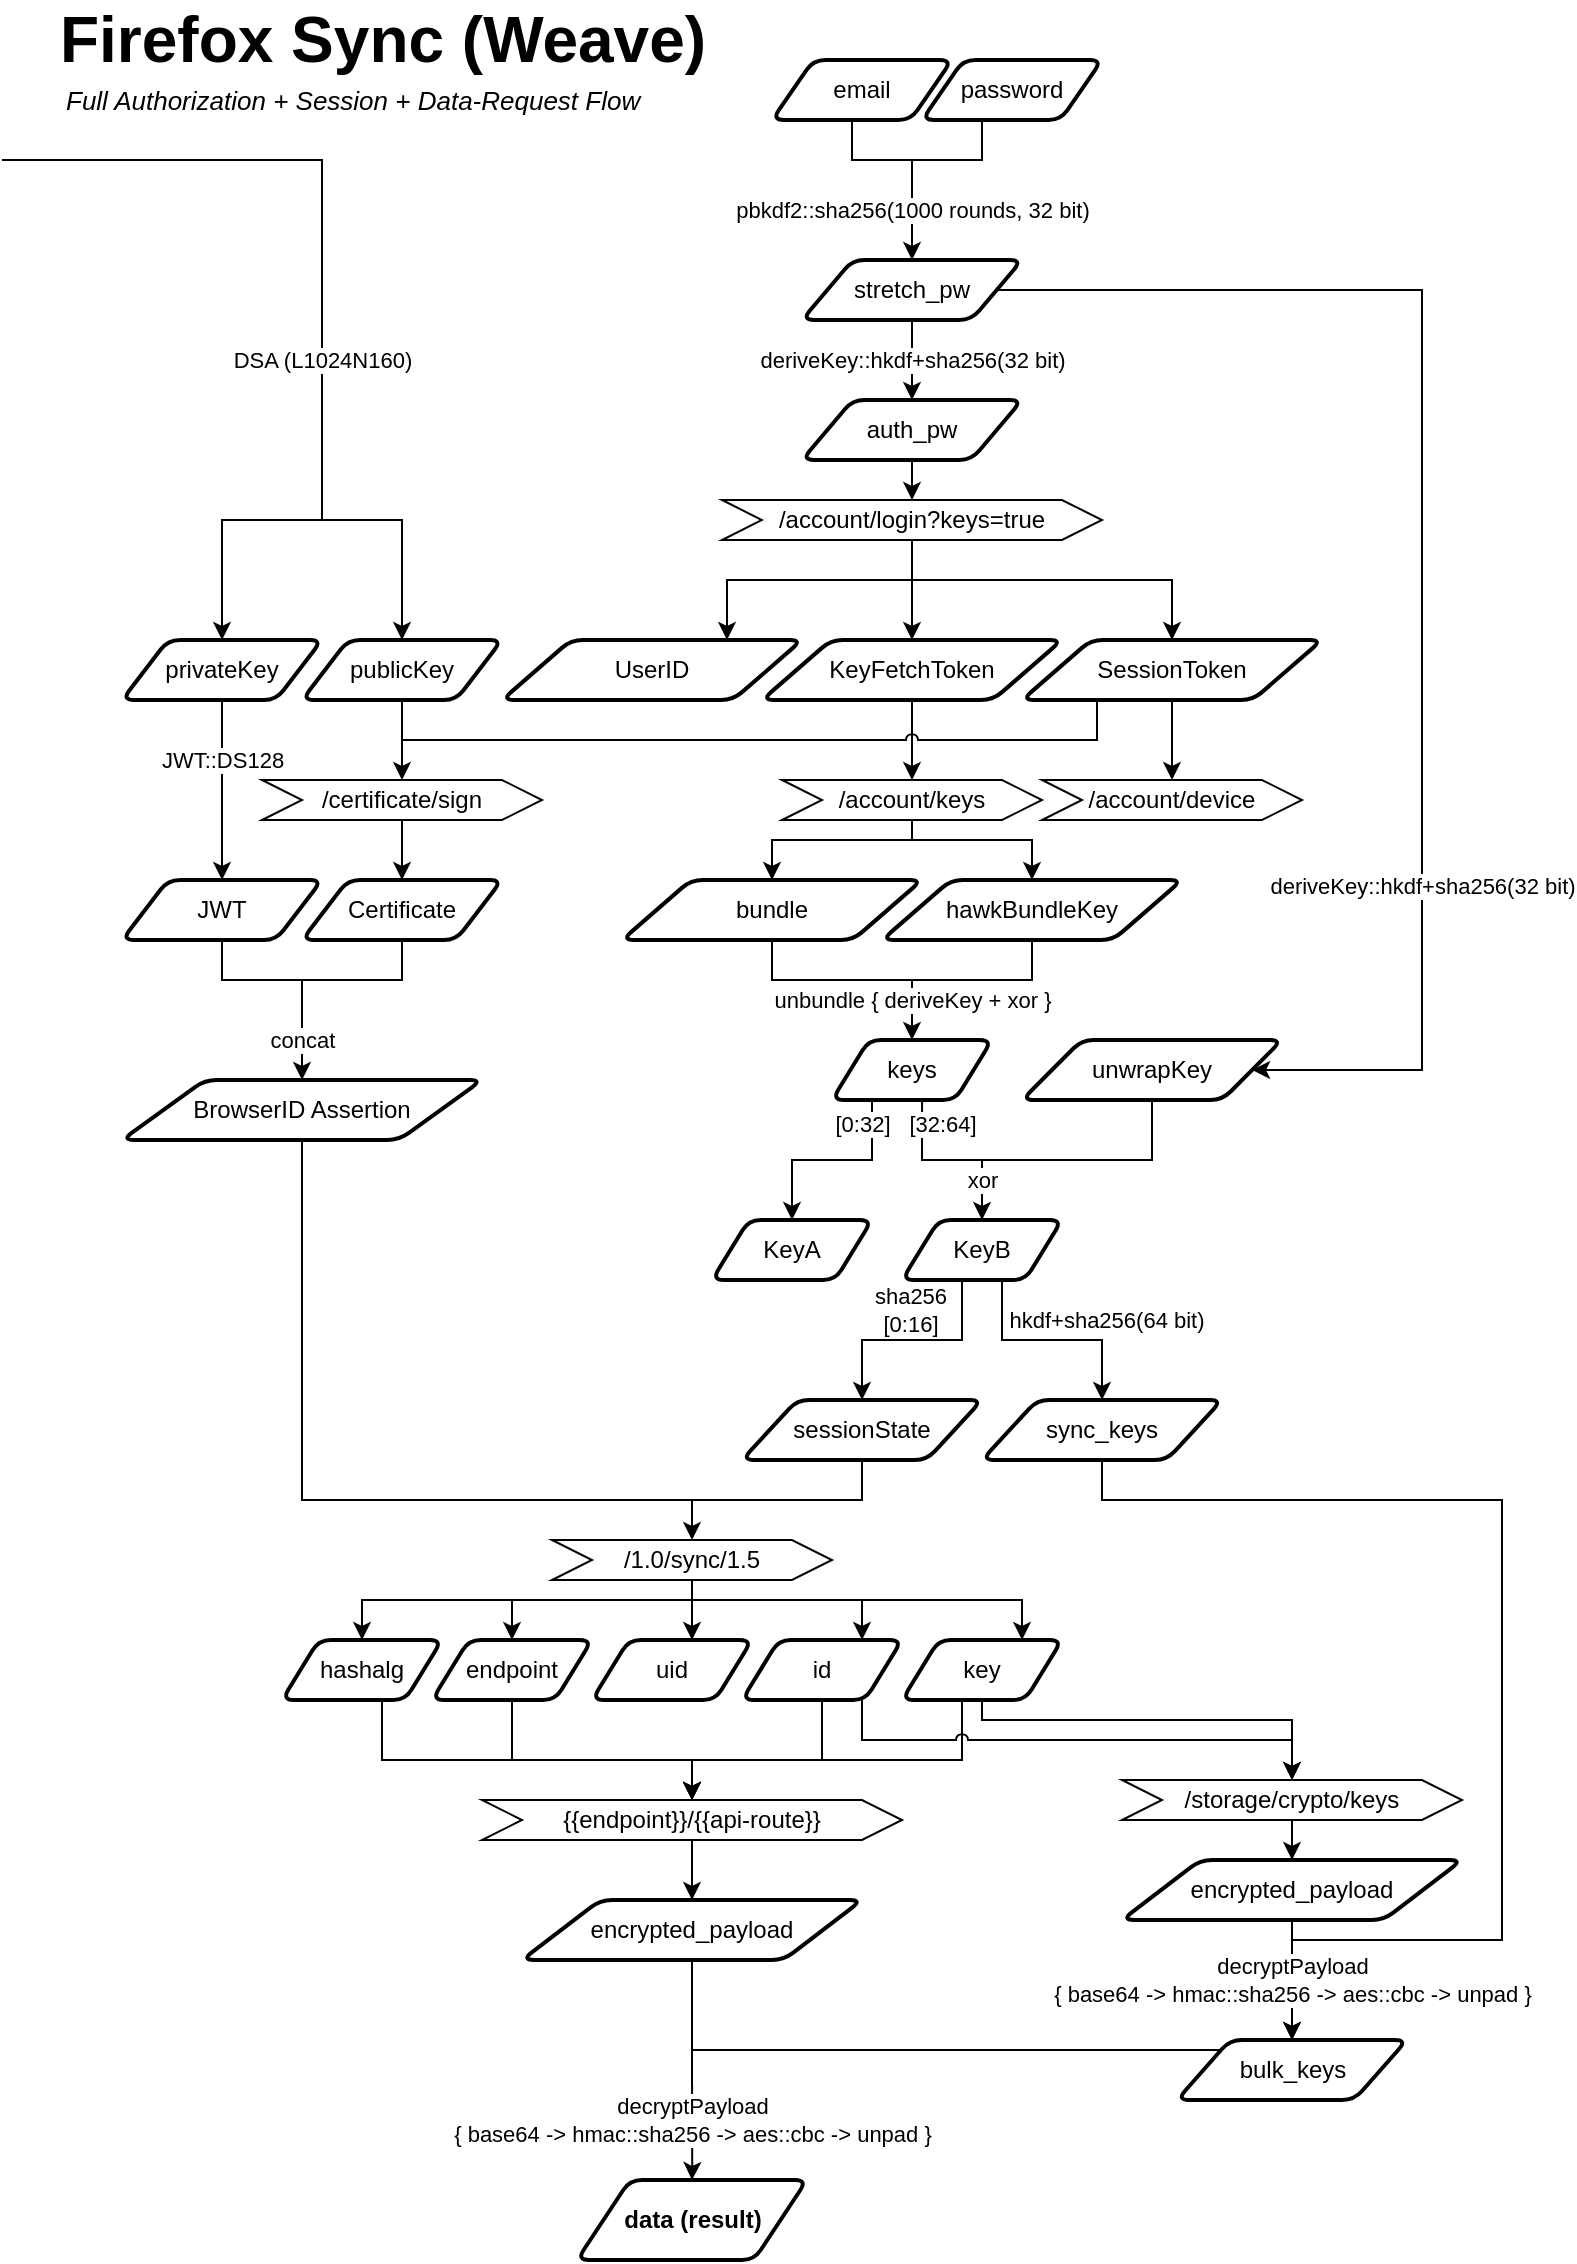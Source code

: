 <mxfile version="20.5.1"><diagram id="GCKKbCVxNzZRT655OQ8O" name="Page-1"><mxGraphModel dx="1185" dy="596" grid="1" gridSize="10" guides="1" tooltips="1" connect="1" arrows="1" fold="1" page="1" pageScale="1" pageWidth="827" pageHeight="1169" math="0" shadow="0"><root><mxCell id="0"/><mxCell id="1" parent="0"/><mxCell id="sHIsw2gtM_yPM06fZLOZ-1" value="Firefox Sync (Weave)" style="text;strokeColor=none;fillColor=none;html=1;fontSize=32;fontStyle=1;verticalAlign=middle;align=center;" parent="1" vertex="1"><mxGeometry x="40" y="30" width="300" height="40" as="geometry"/></mxCell><mxCell id="sHIsw2gtM_yPM06fZLOZ-2" value="email" style="shape=parallelogram;html=1;strokeWidth=2;perimeter=parallelogramPerimeter;whiteSpace=wrap;rounded=1;arcSize=12;size=0.23;" parent="1" vertex="1"><mxGeometry x="385" y="60" width="90" height="30" as="geometry"/></mxCell><mxCell id="sHIsw2gtM_yPM06fZLOZ-129" style="edgeStyle=orthogonalEdgeStyle;rounded=0;jumpStyle=arc;orthogonalLoop=1;jettySize=auto;html=1;exitX=0.25;exitY=1;exitDx=0;exitDy=0;startArrow=none;startFill=0;endArrow=none;endFill=0;" parent="1" source="sHIsw2gtM_yPM06fZLOZ-3" target="sHIsw2gtM_yPM06fZLOZ-9" edge="1"><mxGeometry relative="1" as="geometry"><Array as="points"><mxPoint x="490" y="90"/><mxPoint x="490" y="110"/></Array></mxGeometry></mxCell><mxCell id="sHIsw2gtM_yPM06fZLOZ-3" value="password" style="shape=parallelogram;html=1;strokeWidth=2;perimeter=parallelogramPerimeter;whiteSpace=wrap;rounded=1;arcSize=12;size=0.23;" parent="1" vertex="1"><mxGeometry x="460" y="60" width="90" height="30" as="geometry"/></mxCell><mxCell id="sHIsw2gtM_yPM06fZLOZ-14" value="deriveKey::hkdf+sha256(32 bit)" style="edgeStyle=orthogonalEdgeStyle;rounded=0;orthogonalLoop=1;jettySize=auto;html=1;exitX=0.5;exitY=1;exitDx=0;exitDy=0;" parent="1" source="sHIsw2gtM_yPM06fZLOZ-4" target="sHIsw2gtM_yPM06fZLOZ-13" edge="1"><mxGeometry relative="1" as="geometry"/></mxCell><mxCell id="sHIsw2gtM_yPM06fZLOZ-4" value="stretch_pw" style="shape=parallelogram;html=1;strokeWidth=2;perimeter=parallelogramPerimeter;whiteSpace=wrap;rounded=1;arcSize=12;size=0.23;" parent="1" vertex="1"><mxGeometry x="400" y="160" width="110" height="30" as="geometry"/></mxCell><mxCell id="sHIsw2gtM_yPM06fZLOZ-5" value="" style="endArrow=classic;html=1;rounded=0;entryX=0.5;entryY=0;entryDx=0;entryDy=0;" parent="1" source="sHIsw2gtM_yPM06fZLOZ-9" target="sHIsw2gtM_yPM06fZLOZ-4" edge="1"><mxGeometry relative="1" as="geometry"><mxPoint x="455" y="130" as="sourcePoint"/><mxPoint x="580" y="310" as="targetPoint"/></mxGeometry></mxCell><mxCell id="sHIsw2gtM_yPM06fZLOZ-6" value="pbkdf2::sha256(1000 rounds, 32 bit)" style="edgeLabel;resizable=0;html=1;align=center;verticalAlign=middle;" parent="sHIsw2gtM_yPM06fZLOZ-5" connectable="0" vertex="1"><mxGeometry relative="1" as="geometry"/></mxCell><mxCell id="sHIsw2gtM_yPM06fZLOZ-9" value="" style="shape=waypoint;sketch=0;fillStyle=solid;size=6;pointerEvents=1;points=[];fillColor=none;resizable=0;rotatable=0;perimeter=centerPerimeter;snapToPoint=1;strokeColor=none;" parent="1" vertex="1"><mxGeometry x="435" y="90" width="40" height="40" as="geometry"/></mxCell><mxCell id="sHIsw2gtM_yPM06fZLOZ-11" value="" style="endArrow=none;html=1;rounded=0;entryX=0.5;entryY=1;entryDx=0;entryDy=0;edgeStyle=orthogonalEdgeStyle;" parent="1" source="sHIsw2gtM_yPM06fZLOZ-9" target="sHIsw2gtM_yPM06fZLOZ-2" edge="1"><mxGeometry width="50" height="50" relative="1" as="geometry"><mxPoint x="480" y="250" as="sourcePoint"/><mxPoint x="530" y="200" as="targetPoint"/><Array as="points"><mxPoint x="425" y="110"/></Array></mxGeometry></mxCell><mxCell id="sHIsw2gtM_yPM06fZLOZ-21" style="edgeStyle=orthogonalEdgeStyle;rounded=0;orthogonalLoop=1;jettySize=auto;html=1;exitX=0.5;exitY=1;exitDx=0;exitDy=0;entryX=0.5;entryY=0;entryDx=0;entryDy=0;" parent="1" source="sHIsw2gtM_yPM06fZLOZ-13" target="sHIsw2gtM_yPM06fZLOZ-20" edge="1"><mxGeometry relative="1" as="geometry"/></mxCell><mxCell id="sHIsw2gtM_yPM06fZLOZ-13" value="auth_pw" style="shape=parallelogram;html=1;strokeWidth=2;perimeter=parallelogramPerimeter;whiteSpace=wrap;rounded=1;arcSize=12;size=0.23;" parent="1" vertex="1"><mxGeometry x="400" y="230" width="110" height="30" as="geometry"/></mxCell><mxCell id="sHIsw2gtM_yPM06fZLOZ-28" style="rounded=0;orthogonalLoop=1;jettySize=auto;html=1;exitX=0.75;exitY=0;exitDx=0;exitDy=0;endArrow=none;endFill=0;startArrow=classic;startFill=1;edgeStyle=orthogonalEdgeStyle;" parent="1" source="sHIsw2gtM_yPM06fZLOZ-15" target="sHIsw2gtM_yPM06fZLOZ-24" edge="1"><mxGeometry relative="1" as="geometry"><Array as="points"><mxPoint x="362" y="320"/></Array></mxGeometry></mxCell><mxCell id="sHIsw2gtM_yPM06fZLOZ-15" value="UserID" style="shape=parallelogram;html=1;strokeWidth=2;perimeter=parallelogramPerimeter;whiteSpace=wrap;rounded=1;arcSize=12;size=0.23;" parent="1" vertex="1"><mxGeometry x="250" y="350" width="150" height="30" as="geometry"/></mxCell><mxCell id="sHIsw2gtM_yPM06fZLOZ-16" value="SessionToken" style="shape=parallelogram;html=1;strokeWidth=2;perimeter=parallelogramPerimeter;whiteSpace=wrap;rounded=1;arcSize=12;size=0.23;" parent="1" vertex="1"><mxGeometry x="510" y="350" width="150" height="30" as="geometry"/></mxCell><mxCell id="sHIsw2gtM_yPM06fZLOZ-38" style="edgeStyle=none;rounded=0;orthogonalLoop=1;jettySize=auto;html=1;entryX=0.5;entryY=0;entryDx=0;entryDy=0;startArrow=none;startFill=0;endArrow=classic;endFill=1;jumpStyle=none;" parent="1" source="sHIsw2gtM_yPM06fZLOZ-17" target="sHIsw2gtM_yPM06fZLOZ-37" edge="1"><mxGeometry relative="1" as="geometry"/></mxCell><mxCell id="sHIsw2gtM_yPM06fZLOZ-17" value="KeyFetchToken" style="shape=parallelogram;html=1;strokeWidth=2;perimeter=parallelogramPerimeter;whiteSpace=wrap;rounded=1;arcSize=12;size=0.23;" parent="1" vertex="1"><mxGeometry x="380" y="350" width="150" height="30" as="geometry"/></mxCell><mxCell id="sHIsw2gtM_yPM06fZLOZ-27" style="edgeStyle=orthogonalEdgeStyle;rounded=0;orthogonalLoop=1;jettySize=auto;html=1;exitX=0.5;exitY=1;exitDx=0;exitDy=0;endArrow=none;endFill=0;" parent="1" source="sHIsw2gtM_yPM06fZLOZ-20" target="sHIsw2gtM_yPM06fZLOZ-24" edge="1"><mxGeometry relative="1" as="geometry"/></mxCell><mxCell id="sHIsw2gtM_yPM06fZLOZ-20" value="/account/login?keys=true" style="shape=step;perimeter=stepPerimeter;whiteSpace=wrap;html=1;fixedSize=1;" parent="1" vertex="1"><mxGeometry x="360" y="280" width="190" height="20" as="geometry"/></mxCell><mxCell id="sHIsw2gtM_yPM06fZLOZ-24" value="" style="shape=waypoint;sketch=0;fillStyle=solid;size=6;pointerEvents=1;points=[];fillColor=none;resizable=0;rotatable=0;perimeter=centerPerimeter;snapToPoint=1;strokeColor=none;" parent="1" vertex="1"><mxGeometry x="435" y="300" width="40" height="40" as="geometry"/></mxCell><mxCell id="sHIsw2gtM_yPM06fZLOZ-29" value="" style="endArrow=classic;html=1;rounded=0;" parent="1" source="sHIsw2gtM_yPM06fZLOZ-24" target="sHIsw2gtM_yPM06fZLOZ-17" edge="1"><mxGeometry width="50" height="50" relative="1" as="geometry"><mxPoint x="480" y="320" as="sourcePoint"/><mxPoint x="530" y="270" as="targetPoint"/></mxGeometry></mxCell><mxCell id="sHIsw2gtM_yPM06fZLOZ-30" value="" style="endArrow=classic;html=1;rounded=0;entryX=0.5;entryY=0;entryDx=0;entryDy=0;exitX=0.579;exitY=0.546;exitDx=0;exitDy=0;exitPerimeter=0;edgeStyle=orthogonalEdgeStyle;" parent="1" source="sHIsw2gtM_yPM06fZLOZ-24" target="sHIsw2gtM_yPM06fZLOZ-16" edge="1"><mxGeometry width="50" height="50" relative="1" as="geometry"><mxPoint x="450" y="340" as="sourcePoint"/><mxPoint x="530" y="270" as="targetPoint"/></mxGeometry></mxCell><mxCell id="sHIsw2gtM_yPM06fZLOZ-81" value="JWT::DS128" style="edgeStyle=orthogonalEdgeStyle;rounded=0;jumpStyle=arc;orthogonalLoop=1;jettySize=auto;html=1;startArrow=none;startFill=0;endArrow=classic;endFill=1;" parent="1" source="sHIsw2gtM_yPM06fZLOZ-32" target="sHIsw2gtM_yPM06fZLOZ-80" edge="1"><mxGeometry x="-0.333" relative="1" as="geometry"><mxPoint as="offset"/></mxGeometry></mxCell><mxCell id="sHIsw2gtM_yPM06fZLOZ-32" value="privateKey" style="shape=parallelogram;html=1;strokeWidth=2;perimeter=parallelogramPerimeter;whiteSpace=wrap;rounded=1;arcSize=12;size=0.23;" parent="1" vertex="1"><mxGeometry x="60" y="350" width="100" height="30" as="geometry"/></mxCell><mxCell id="sHIsw2gtM_yPM06fZLOZ-72" style="edgeStyle=orthogonalEdgeStyle;rounded=0;orthogonalLoop=1;jettySize=auto;html=1;entryX=0.5;entryY=0;entryDx=0;entryDy=0;startArrow=none;startFill=0;endArrow=classic;endFill=1;exitX=0.505;exitY=0.59;exitDx=0;exitDy=0;exitPerimeter=0;" parent="1" source="sHIsw2gtM_yPM06fZLOZ-74" target="sHIsw2gtM_yPM06fZLOZ-71" edge="1"><mxGeometry relative="1" as="geometry"/></mxCell><mxCell id="sHIsw2gtM_yPM06fZLOZ-75" style="edgeStyle=orthogonalEdgeStyle;rounded=0;orthogonalLoop=1;jettySize=auto;html=1;exitX=0.5;exitY=1;exitDx=0;exitDy=0;entryX=0.575;entryY=0.52;entryDx=0;entryDy=0;entryPerimeter=0;startArrow=none;startFill=0;endArrow=none;endFill=0;" parent="1" source="sHIsw2gtM_yPM06fZLOZ-33" target="sHIsw2gtM_yPM06fZLOZ-74" edge="1"><mxGeometry relative="1" as="geometry"/></mxCell><mxCell id="sHIsw2gtM_yPM06fZLOZ-33" value="publicKey" style="shape=parallelogram;html=1;strokeWidth=2;perimeter=parallelogramPerimeter;whiteSpace=wrap;rounded=1;arcSize=12;size=0.23;" parent="1" vertex="1"><mxGeometry x="150" y="350" width="100" height="30" as="geometry"/></mxCell><mxCell id="sHIsw2gtM_yPM06fZLOZ-34" value="/account/device" style="shape=step;perimeter=stepPerimeter;whiteSpace=wrap;html=1;fixedSize=1;" parent="1" vertex="1"><mxGeometry x="520" y="420" width="130" height="20" as="geometry"/></mxCell><mxCell id="sHIsw2gtM_yPM06fZLOZ-36" value="" style="endArrow=classic;html=1;rounded=0;exitX=0.5;exitY=1;exitDx=0;exitDy=0;entryX=0.5;entryY=0;entryDx=0;entryDy=0;" parent="1" source="sHIsw2gtM_yPM06fZLOZ-16" target="sHIsw2gtM_yPM06fZLOZ-34" edge="1"><mxGeometry width="50" height="50" relative="1" as="geometry"><mxPoint x="500" y="420" as="sourcePoint"/><mxPoint x="550" y="370" as="targetPoint"/></mxGeometry></mxCell><mxCell id="sHIsw2gtM_yPM06fZLOZ-40" style="edgeStyle=orthogonalEdgeStyle;rounded=0;orthogonalLoop=1;jettySize=auto;html=1;startArrow=none;startFill=0;endArrow=classic;endFill=1;exitX=0.98;exitY=0.7;exitDx=0;exitDy=0;exitPerimeter=0;" parent="1" source="sHIsw2gtM_yPM06fZLOZ-42" target="sHIsw2gtM_yPM06fZLOZ-39" edge="1"><mxGeometry relative="1" as="geometry"><Array as="points"><mxPoint x="515" y="450"/></Array></mxGeometry></mxCell><mxCell id="sHIsw2gtM_yPM06fZLOZ-37" value="/account/keys" style="shape=step;perimeter=stepPerimeter;whiteSpace=wrap;html=1;fixedSize=1;" parent="1" vertex="1"><mxGeometry x="390" y="420" width="130" height="20" as="geometry"/></mxCell><mxCell id="sHIsw2gtM_yPM06fZLOZ-48" style="edgeStyle=orthogonalEdgeStyle;rounded=0;orthogonalLoop=1;jettySize=auto;html=1;entryX=0.55;entryY=0.675;entryDx=0;entryDy=0;entryPerimeter=0;startArrow=none;startFill=0;endArrow=none;endFill=0;" parent="1" source="sHIsw2gtM_yPM06fZLOZ-39" target="sHIsw2gtM_yPM06fZLOZ-46" edge="1"><mxGeometry relative="1" as="geometry"/></mxCell><mxCell id="sHIsw2gtM_yPM06fZLOZ-39" value="hawkBundleKey" style="shape=parallelogram;html=1;strokeWidth=2;perimeter=parallelogramPerimeter;whiteSpace=wrap;rounded=1;arcSize=12;size=0.23;" parent="1" vertex="1"><mxGeometry x="440" y="470" width="150" height="30" as="geometry"/></mxCell><mxCell id="sHIsw2gtM_yPM06fZLOZ-47" style="edgeStyle=orthogonalEdgeStyle;rounded=0;orthogonalLoop=1;jettySize=auto;html=1;entryX=0.45;entryY=0.575;entryDx=0;entryDy=0;entryPerimeter=0;startArrow=none;startFill=0;endArrow=none;endFill=0;" parent="1" source="sHIsw2gtM_yPM06fZLOZ-41" target="sHIsw2gtM_yPM06fZLOZ-46" edge="1"><mxGeometry relative="1" as="geometry"/></mxCell><mxCell id="sHIsw2gtM_yPM06fZLOZ-41" value="bundle" style="shape=parallelogram;html=1;strokeWidth=2;perimeter=parallelogramPerimeter;whiteSpace=wrap;rounded=1;arcSize=12;size=0.23;" parent="1" vertex="1"><mxGeometry x="310" y="470" width="150" height="30" as="geometry"/></mxCell><mxCell id="sHIsw2gtM_yPM06fZLOZ-43" style="edgeStyle=orthogonalEdgeStyle;rounded=0;orthogonalLoop=1;jettySize=auto;html=1;entryX=0.5;entryY=0;entryDx=0;entryDy=0;startArrow=none;startFill=0;endArrow=classic;endFill=1;" parent="1" source="sHIsw2gtM_yPM06fZLOZ-42" target="sHIsw2gtM_yPM06fZLOZ-41" edge="1"><mxGeometry relative="1" as="geometry"><Array as="points"><mxPoint x="385" y="450"/></Array></mxGeometry></mxCell><mxCell id="sHIsw2gtM_yPM06fZLOZ-42" value="" style="shape=waypoint;sketch=0;fillStyle=solid;size=6;pointerEvents=1;points=[];fillColor=none;resizable=0;rotatable=0;perimeter=centerPerimeter;snapToPoint=1;strokeColor=none;" parent="1" vertex="1"><mxGeometry x="435" y="430" width="40" height="40" as="geometry"/></mxCell><mxCell id="sHIsw2gtM_yPM06fZLOZ-45" value="" style="endArrow=none;html=1;rounded=0;exitX=0.5;exitY=1;exitDx=0;exitDy=0;entryX=0.988;entryY=0.392;entryDx=0;entryDy=0;entryPerimeter=0;endFill=0;" parent="1" source="sHIsw2gtM_yPM06fZLOZ-37" target="sHIsw2gtM_yPM06fZLOZ-42" edge="1"><mxGeometry width="50" height="50" relative="1" as="geometry"><mxPoint x="450" y="480" as="sourcePoint"/><mxPoint x="500" y="430" as="targetPoint"/></mxGeometry></mxCell><mxCell id="sHIsw2gtM_yPM06fZLOZ-54" value="unbundle { deriveKey + xor }" style="edgeStyle=none;rounded=0;orthogonalLoop=1;jettySize=auto;html=1;entryX=0.5;entryY=0;entryDx=0;entryDy=0;startArrow=none;startFill=0;endArrow=classic;endFill=1;" parent="1" source="sHIsw2gtM_yPM06fZLOZ-46" target="sHIsw2gtM_yPM06fZLOZ-59" edge="1"><mxGeometry x="-0.333" relative="1" as="geometry"><mxPoint x="455" y="580" as="targetPoint"/><mxPoint as="offset"/></mxGeometry></mxCell><mxCell id="sHIsw2gtM_yPM06fZLOZ-46" value="" style="shape=waypoint;sketch=0;fillStyle=solid;size=6;pointerEvents=1;points=[];fillColor=none;resizable=0;rotatable=0;perimeter=centerPerimeter;snapToPoint=1;strokeColor=none;" parent="1" vertex="1"><mxGeometry x="435" y="500" width="40" height="40" as="geometry"/></mxCell><mxCell id="sHIsw2gtM_yPM06fZLOZ-55" value="&lt;div&gt;KeyA&lt;/div&gt;" style="shape=parallelogram;html=1;strokeWidth=2;perimeter=parallelogramPerimeter;whiteSpace=wrap;rounded=1;arcSize=12;size=0.23;" parent="1" vertex="1"><mxGeometry x="355" y="640" width="80" height="30" as="geometry"/></mxCell><mxCell id="sHIsw2gtM_yPM06fZLOZ-89" value="sha256&lt;br&gt;[0:16]" style="edgeStyle=orthogonalEdgeStyle;rounded=0;jumpStyle=arc;orthogonalLoop=1;jettySize=auto;html=1;entryX=0.5;entryY=0;entryDx=0;entryDy=0;startArrow=none;startFill=0;endArrow=classic;endFill=1;" parent="1" source="sHIsw2gtM_yPM06fZLOZ-56" target="sHIsw2gtM_yPM06fZLOZ-87" edge="1"><mxGeometry x="0.018" y="-15" relative="1" as="geometry"><Array as="points"><mxPoint x="480" y="700"/><mxPoint x="430" y="700"/></Array><mxPoint as="offset"/></mxGeometry></mxCell><mxCell id="sHIsw2gtM_yPM06fZLOZ-111" value="hkdf+sha256(64 bit)" style="rounded=0;jumpStyle=arc;orthogonalLoop=1;jettySize=auto;html=1;entryX=0.5;entryY=0;entryDx=0;entryDy=0;startArrow=none;startFill=0;endArrow=classic;endFill=1;edgeStyle=orthogonalEdgeStyle;" parent="1" source="sHIsw2gtM_yPM06fZLOZ-56" target="sHIsw2gtM_yPM06fZLOZ-88" edge="1"><mxGeometry x="0.455" y="10" relative="1" as="geometry"><Array as="points"><mxPoint x="500" y="700"/><mxPoint x="550" y="700"/></Array><mxPoint x="-8" y="-10" as="offset"/></mxGeometry></mxCell><mxCell id="sHIsw2gtM_yPM06fZLOZ-56" value="&lt;div&gt;KeyB&lt;/div&gt;" style="shape=parallelogram;html=1;strokeWidth=2;perimeter=parallelogramPerimeter;whiteSpace=wrap;rounded=1;arcSize=12;size=0.23;" parent="1" vertex="1"><mxGeometry x="450" y="640" width="80" height="30" as="geometry"/></mxCell><mxCell id="sHIsw2gtM_yPM06fZLOZ-57" value="[0:32]" style="edgeStyle=orthogonalEdgeStyle;rounded=0;orthogonalLoop=1;jettySize=auto;html=1;entryX=0.5;entryY=0;entryDx=0;entryDy=0;startArrow=none;startFill=0;endArrow=classic;endFill=1;exitX=0.25;exitY=1;exitDx=0;exitDy=0;" parent="1" source="sHIsw2gtM_yPM06fZLOZ-59" target="sHIsw2gtM_yPM06fZLOZ-55" edge="1"><mxGeometry x="-0.76" y="-5" relative="1" as="geometry"><mxPoint x="460" y="660" as="sourcePoint"/><mxPoint as="offset"/></mxGeometry></mxCell><mxCell id="sHIsw2gtM_yPM06fZLOZ-58" value="[32:64]" style="edgeStyle=orthogonalEdgeStyle;rounded=0;orthogonalLoop=1;jettySize=auto;html=1;startArrow=none;startFill=0;endArrow=none;endFill=0;exitX=0.563;exitY=0.973;exitDx=0;exitDy=0;exitPerimeter=0;" parent="1" source="sHIsw2gtM_yPM06fZLOZ-59" target="sHIsw2gtM_yPM06fZLOZ-64" edge="1"><mxGeometry x="-0.579" y="10" relative="1" as="geometry"><mxPoint x="460" y="660" as="sourcePoint"/><mxPoint x="480" y="610" as="targetPoint"/><Array as="points"><mxPoint x="460" y="610"/></Array><mxPoint as="offset"/></mxGeometry></mxCell><mxCell id="sHIsw2gtM_yPM06fZLOZ-59" value="keys" style="shape=parallelogram;html=1;strokeWidth=2;perimeter=parallelogramPerimeter;whiteSpace=wrap;rounded=1;arcSize=12;size=0.23;" parent="1" vertex="1"><mxGeometry x="415" y="550" width="80" height="30" as="geometry"/></mxCell><mxCell id="sHIsw2gtM_yPM06fZLOZ-62" value="deriveKey::hkdf+sha256(32 bit)" style="edgeStyle=orthogonalEdgeStyle;rounded=0;orthogonalLoop=1;jettySize=auto;html=1;exitX=1;exitY=0.5;exitDx=0;exitDy=0;entryX=1;entryY=0.5;entryDx=0;entryDy=0;" parent="1" source="sHIsw2gtM_yPM06fZLOZ-4" target="sHIsw2gtM_yPM06fZLOZ-63" edge="1"><mxGeometry x="0.486" relative="1" as="geometry"><mxPoint x="610" y="250" as="sourcePoint"/><mxPoint x="670" y="490" as="targetPoint"/><Array as="points"><mxPoint x="710" y="175"/><mxPoint x="710" y="565"/></Array><mxPoint as="offset"/></mxGeometry></mxCell><mxCell id="sHIsw2gtM_yPM06fZLOZ-65" style="edgeStyle=orthogonalEdgeStyle;rounded=0;orthogonalLoop=1;jettySize=auto;html=1;startArrow=none;startFill=0;endArrow=none;endFill=0;" parent="1" source="sHIsw2gtM_yPM06fZLOZ-63" target="sHIsw2gtM_yPM06fZLOZ-64" edge="1"><mxGeometry relative="1" as="geometry"><Array as="points"><mxPoint x="575" y="610"/></Array></mxGeometry></mxCell><mxCell id="sHIsw2gtM_yPM06fZLOZ-63" value="unwrapKey" style="shape=parallelogram;html=1;strokeWidth=2;perimeter=parallelogramPerimeter;whiteSpace=wrap;rounded=1;arcSize=12;size=0.23;" parent="1" vertex="1"><mxGeometry x="510" y="550" width="130" height="30" as="geometry"/></mxCell><mxCell id="sHIsw2gtM_yPM06fZLOZ-66" value="xor" style="edgeStyle=none;rounded=0;orthogonalLoop=1;jettySize=auto;html=1;entryX=0.5;entryY=0;entryDx=0;entryDy=0;startArrow=none;startFill=0;endArrow=classic;endFill=1;" parent="1" source="sHIsw2gtM_yPM06fZLOZ-64" target="sHIsw2gtM_yPM06fZLOZ-56" edge="1"><mxGeometry x="-0.333" relative="1" as="geometry"><mxPoint as="offset"/></mxGeometry></mxCell><mxCell id="sHIsw2gtM_yPM06fZLOZ-64" value="" style="shape=waypoint;sketch=0;fillStyle=solid;size=6;pointerEvents=1;points=[];fillColor=none;resizable=0;rotatable=0;perimeter=centerPerimeter;snapToPoint=1;strokeColor=none;" parent="1" vertex="1"><mxGeometry x="470" y="590" width="40" height="40" as="geometry"/></mxCell><mxCell id="sHIsw2gtM_yPM06fZLOZ-67" value="" style="endArrow=classic;html=1;rounded=0;entryX=0.5;entryY=0;entryDx=0;entryDy=0;exitX=0.575;exitY=0.525;exitDx=0;exitDy=0;exitPerimeter=0;edgeStyle=orthogonalEdgeStyle;" parent="1" source="sHIsw2gtM_yPM06fZLOZ-68" target="sHIsw2gtM_yPM06fZLOZ-32" edge="1"><mxGeometry width="50" height="50" relative="1" as="geometry"><mxPoint x="100" y="250" as="sourcePoint"/><mxPoint x="400" y="580" as="targetPoint"/><Array as="points"><mxPoint x="110" y="290"/></Array></mxGeometry></mxCell><mxCell id="sHIsw2gtM_yPM06fZLOZ-69" style="edgeStyle=orthogonalEdgeStyle;rounded=0;orthogonalLoop=1;jettySize=auto;html=1;entryX=0.5;entryY=0;entryDx=0;entryDy=0;startArrow=none;startFill=0;endArrow=classic;endFill=1;" parent="1" source="sHIsw2gtM_yPM06fZLOZ-68" target="sHIsw2gtM_yPM06fZLOZ-33" edge="1"><mxGeometry relative="1" as="geometry"><Array as="points"><mxPoint x="200" y="290"/></Array></mxGeometry></mxCell><mxCell id="sHIsw2gtM_yPM06fZLOZ-68" value="" style="shape=waypoint;sketch=0;fillStyle=solid;size=6;pointerEvents=1;points=[];fillColor=none;resizable=0;rotatable=0;perimeter=centerPerimeter;snapToPoint=1;strokeColor=none;" parent="1" vertex="1"><mxGeometry x="150" y="270" width="40" height="40" as="geometry"/></mxCell><mxCell id="sHIsw2gtM_yPM06fZLOZ-70" value="&lt;div&gt;DSA (L1024N160)&lt;/div&gt;" style="endArrow=none;html=1;rounded=0;endFill=0;edgeStyle=orthogonalEdgeStyle;" parent="1" edge="1"><mxGeometry x="0.529" width="50" height="50" relative="1" as="geometry"><mxPoint y="110" as="sourcePoint"/><mxPoint x="160" y="290" as="targetPoint"/><Array as="points"><mxPoint x="160" y="110"/><mxPoint x="160" y="290"/></Array><mxPoint as="offset"/></mxGeometry></mxCell><mxCell id="sHIsw2gtM_yPM06fZLOZ-79" style="edgeStyle=orthogonalEdgeStyle;rounded=0;jumpStyle=arc;orthogonalLoop=1;jettySize=auto;html=1;entryX=0.5;entryY=0;entryDx=0;entryDy=0;startArrow=none;startFill=0;endArrow=classic;endFill=1;" parent="1" source="sHIsw2gtM_yPM06fZLOZ-71" target="sHIsw2gtM_yPM06fZLOZ-77" edge="1"><mxGeometry relative="1" as="geometry"/></mxCell><mxCell id="sHIsw2gtM_yPM06fZLOZ-71" value="/certificate/sign" style="shape=step;perimeter=stepPerimeter;whiteSpace=wrap;html=1;fixedSize=1;" parent="1" vertex="1"><mxGeometry x="130" y="420" width="140" height="20" as="geometry"/></mxCell><mxCell id="sHIsw2gtM_yPM06fZLOZ-74" value="" style="shape=waypoint;sketch=0;fillStyle=solid;size=6;pointerEvents=1;points=[];fillColor=none;resizable=0;rotatable=0;perimeter=centerPerimeter;snapToPoint=1;strokeColor=none;" parent="1" vertex="1"><mxGeometry x="180" y="390" width="40" height="40" as="geometry"/></mxCell><mxCell id="sHIsw2gtM_yPM06fZLOZ-76" style="edgeStyle=orthogonalEdgeStyle;rounded=0;orthogonalLoop=1;jettySize=auto;html=1;exitX=0.25;exitY=1;exitDx=0;exitDy=0;entryX=0.025;entryY=0.58;entryDx=0;entryDy=0;entryPerimeter=0;startArrow=none;startFill=0;endArrow=none;endFill=0;jumpStyle=arc;" parent="1" source="sHIsw2gtM_yPM06fZLOZ-16" target="sHIsw2gtM_yPM06fZLOZ-74" edge="1"><mxGeometry relative="1" as="geometry"><Array as="points"><mxPoint x="548" y="400"/><mxPoint x="200" y="400"/></Array></mxGeometry></mxCell><mxCell id="sHIsw2gtM_yPM06fZLOZ-84" style="rounded=0;jumpStyle=arc;orthogonalLoop=1;jettySize=auto;html=1;entryX=0.544;entryY=0.589;entryDx=0;entryDy=0;entryPerimeter=0;startArrow=none;startFill=0;endArrow=none;endFill=0;edgeStyle=orthogonalEdgeStyle;" parent="1" source="sHIsw2gtM_yPM06fZLOZ-77" target="sHIsw2gtM_yPM06fZLOZ-82" edge="1"><mxGeometry relative="1" as="geometry"/></mxCell><mxCell id="sHIsw2gtM_yPM06fZLOZ-77" value="Certificate" style="shape=parallelogram;html=1;strokeWidth=2;perimeter=parallelogramPerimeter;whiteSpace=wrap;rounded=1;arcSize=12;size=0.23;" parent="1" vertex="1"><mxGeometry x="150" y="470" width="100" height="30" as="geometry"/></mxCell><mxCell id="sHIsw2gtM_yPM06fZLOZ-83" style="rounded=0;jumpStyle=arc;orthogonalLoop=1;jettySize=auto;html=1;startArrow=none;startFill=0;endArrow=none;endFill=0;edgeStyle=orthogonalEdgeStyle;" parent="1" source="sHIsw2gtM_yPM06fZLOZ-80" target="sHIsw2gtM_yPM06fZLOZ-82" edge="1"><mxGeometry relative="1" as="geometry"/></mxCell><mxCell id="sHIsw2gtM_yPM06fZLOZ-80" value="JWT" style="shape=parallelogram;html=1;strokeWidth=2;perimeter=parallelogramPerimeter;whiteSpace=wrap;rounded=1;arcSize=12;size=0.23;" parent="1" vertex="1"><mxGeometry x="60" y="470" width="100" height="30" as="geometry"/></mxCell><mxCell id="sHIsw2gtM_yPM06fZLOZ-86" value="concat" style="edgeStyle=none;rounded=0;jumpStyle=arc;orthogonalLoop=1;jettySize=auto;html=1;entryX=0.5;entryY=0;entryDx=0;entryDy=0;startArrow=none;startFill=0;endArrow=classic;endFill=1;" parent="1" source="sHIsw2gtM_yPM06fZLOZ-82" target="sHIsw2gtM_yPM06fZLOZ-85" edge="1"><mxGeometry relative="1" as="geometry"/></mxCell><mxCell id="sHIsw2gtM_yPM06fZLOZ-82" value="" style="shape=waypoint;sketch=0;fillStyle=solid;size=6;pointerEvents=1;points=[];fillColor=none;resizable=0;rotatable=0;perimeter=centerPerimeter;snapToPoint=1;strokeColor=none;" parent="1" vertex="1"><mxGeometry x="130" y="510" width="40" height="40" as="geometry"/></mxCell><mxCell id="sHIsw2gtM_yPM06fZLOZ-94" style="edgeStyle=orthogonalEdgeStyle;rounded=0;jumpStyle=arc;orthogonalLoop=1;jettySize=auto;html=1;entryX=0.015;entryY=0.14;entryDx=0;entryDy=0;entryPerimeter=0;startArrow=none;startFill=0;endArrow=none;endFill=0;" parent="1" source="sHIsw2gtM_yPM06fZLOZ-85" target="sHIsw2gtM_yPM06fZLOZ-92" edge="1"><mxGeometry relative="1" as="geometry"><Array as="points"><mxPoint x="150" y="780"/></Array></mxGeometry></mxCell><mxCell id="sHIsw2gtM_yPM06fZLOZ-85" value="BrowserID Assertion" style="shape=parallelogram;html=1;strokeWidth=2;perimeter=parallelogramPerimeter;whiteSpace=wrap;rounded=1;arcSize=12;size=0.23;" parent="1" vertex="1"><mxGeometry x="60" y="570" width="180" height="30" as="geometry"/></mxCell><mxCell id="sHIsw2gtM_yPM06fZLOZ-93" style="edgeStyle=orthogonalEdgeStyle;rounded=0;jumpStyle=arc;orthogonalLoop=1;jettySize=auto;html=1;startArrow=none;startFill=0;endArrow=none;endFill=0;" parent="1" source="sHIsw2gtM_yPM06fZLOZ-87" target="sHIsw2gtM_yPM06fZLOZ-92" edge="1"><mxGeometry relative="1" as="geometry"><Array as="points"><mxPoint x="430" y="780"/></Array></mxGeometry></mxCell><mxCell id="sHIsw2gtM_yPM06fZLOZ-87" value="sessionState" style="shape=parallelogram;html=1;strokeWidth=2;perimeter=parallelogramPerimeter;whiteSpace=wrap;rounded=1;arcSize=12;size=0.23;" parent="1" vertex="1"><mxGeometry x="370" y="730" width="120" height="30" as="geometry"/></mxCell><mxCell id="sHIsw2gtM_yPM06fZLOZ-119" value="" style="edgeStyle=orthogonalEdgeStyle;rounded=0;jumpStyle=arc;orthogonalLoop=1;jettySize=auto;html=1;entryX=0.5;entryY=0;entryDx=0;entryDy=0;startArrow=none;startFill=0;endArrow=classic;endFill=1;" parent="1" source="sHIsw2gtM_yPM06fZLOZ-88" target="sHIsw2gtM_yPM06fZLOZ-117" edge="1"><mxGeometry x="-0.429" y="20" relative="1" as="geometry"><Array as="points"><mxPoint x="550" y="780"/><mxPoint x="750" y="780"/><mxPoint x="750" y="1000"/><mxPoint x="645" y="1000"/></Array><mxPoint as="offset"/></mxGeometry></mxCell><mxCell id="sHIsw2gtM_yPM06fZLOZ-88" value="sync_keys" style="shape=parallelogram;html=1;strokeWidth=2;perimeter=parallelogramPerimeter;whiteSpace=wrap;rounded=1;arcSize=12;size=0.23;" parent="1" vertex="1"><mxGeometry x="490" y="730" width="120" height="30" as="geometry"/></mxCell><mxCell id="sHIsw2gtM_yPM06fZLOZ-101" style="edgeStyle=orthogonalEdgeStyle;rounded=0;jumpStyle=arc;orthogonalLoop=1;jettySize=auto;html=1;entryX=0.75;entryY=0;entryDx=0;entryDy=0;startArrow=none;startFill=0;endArrow=classic;endFill=1;" parent="1" source="sHIsw2gtM_yPM06fZLOZ-90" target="sHIsw2gtM_yPM06fZLOZ-96" edge="1"><mxGeometry relative="1" as="geometry"><Array as="points"><mxPoint x="345" y="830"/><mxPoint x="430" y="830"/></Array></mxGeometry></mxCell><mxCell id="sHIsw2gtM_yPM06fZLOZ-102" style="edgeStyle=orthogonalEdgeStyle;rounded=0;jumpStyle=arc;orthogonalLoop=1;jettySize=auto;html=1;entryX=0.75;entryY=0;entryDx=0;entryDy=0;startArrow=none;startFill=0;endArrow=classic;endFill=1;" parent="1" source="sHIsw2gtM_yPM06fZLOZ-90" target="sHIsw2gtM_yPM06fZLOZ-97" edge="1"><mxGeometry relative="1" as="geometry"><Array as="points"><mxPoint x="345" y="830"/><mxPoint x="510" y="830"/></Array></mxGeometry></mxCell><mxCell id="sHIsw2gtM_yPM06fZLOZ-103" style="edgeStyle=orthogonalEdgeStyle;rounded=0;jumpStyle=arc;orthogonalLoop=1;jettySize=auto;html=1;entryX=0.625;entryY=0;entryDx=0;entryDy=0;entryPerimeter=0;startArrow=none;startFill=0;endArrow=classic;endFill=1;" parent="1" source="sHIsw2gtM_yPM06fZLOZ-90" target="sHIsw2gtM_yPM06fZLOZ-98" edge="1"><mxGeometry relative="1" as="geometry"/></mxCell><mxCell id="sHIsw2gtM_yPM06fZLOZ-104" style="edgeStyle=orthogonalEdgeStyle;rounded=0;jumpStyle=arc;orthogonalLoop=1;jettySize=auto;html=1;entryX=0.5;entryY=0;entryDx=0;entryDy=0;startArrow=none;startFill=0;endArrow=classic;endFill=1;" parent="1" source="sHIsw2gtM_yPM06fZLOZ-90" target="sHIsw2gtM_yPM06fZLOZ-99" edge="1"><mxGeometry relative="1" as="geometry"><Array as="points"><mxPoint x="345" y="830"/><mxPoint x="255" y="830"/></Array></mxGeometry></mxCell><mxCell id="sHIsw2gtM_yPM06fZLOZ-105" style="edgeStyle=orthogonalEdgeStyle;rounded=0;jumpStyle=arc;orthogonalLoop=1;jettySize=auto;html=1;entryX=0.5;entryY=0;entryDx=0;entryDy=0;startArrow=none;startFill=0;endArrow=classic;endFill=1;" parent="1" source="sHIsw2gtM_yPM06fZLOZ-90" target="sHIsw2gtM_yPM06fZLOZ-100" edge="1"><mxGeometry relative="1" as="geometry"><Array as="points"><mxPoint x="345" y="830"/><mxPoint x="180" y="830"/></Array></mxGeometry></mxCell><mxCell id="sHIsw2gtM_yPM06fZLOZ-90" value="/1.0/sync/1.5" style="shape=step;perimeter=stepPerimeter;whiteSpace=wrap;html=1;fixedSize=1;" parent="1" vertex="1"><mxGeometry x="275" y="800" width="140" height="20" as="geometry"/></mxCell><mxCell id="sHIsw2gtM_yPM06fZLOZ-95" style="edgeStyle=none;rounded=0;jumpStyle=arc;orthogonalLoop=1;jettySize=auto;html=1;startArrow=none;startFill=0;endArrow=classic;endFill=1;exitX=0.876;exitY=1.048;exitDx=0;exitDy=0;exitPerimeter=0;" parent="1" source="sHIsw2gtM_yPM06fZLOZ-92" target="sHIsw2gtM_yPM06fZLOZ-90" edge="1"><mxGeometry relative="1" as="geometry"><mxPoint x="345" y="790" as="sourcePoint"/></mxGeometry></mxCell><mxCell id="sHIsw2gtM_yPM06fZLOZ-92" value="" style="shape=waypoint;sketch=0;fillStyle=solid;size=6;pointerEvents=1;points=[];fillColor=none;resizable=0;rotatable=0;perimeter=centerPerimeter;snapToPoint=1;strokeColor=none;" parent="1" vertex="1"><mxGeometry x="325" y="760" width="40" height="40" as="geometry"/></mxCell><mxCell id="sHIsw2gtM_yPM06fZLOZ-110" style="edgeStyle=orthogonalEdgeStyle;rounded=0;jumpStyle=arc;orthogonalLoop=1;jettySize=auto;html=1;startArrow=none;startFill=0;endArrow=classic;endFill=1;" parent="1" source="sHIsw2gtM_yPM06fZLOZ-96" target="sHIsw2gtM_yPM06fZLOZ-106" edge="1"><mxGeometry relative="1" as="geometry"><Array as="points"><mxPoint x="410" y="910"/><mxPoint x="345" y="910"/></Array></mxGeometry></mxCell><mxCell id="sHIsw2gtM_yPM06fZLOZ-96" value="id" style="shape=parallelogram;html=1;strokeWidth=2;perimeter=parallelogramPerimeter;whiteSpace=wrap;rounded=1;arcSize=12;size=0.23;" parent="1" vertex="1"><mxGeometry x="370" y="850" width="80" height="30" as="geometry"/></mxCell><mxCell id="sHIsw2gtM_yPM06fZLOZ-109" style="edgeStyle=orthogonalEdgeStyle;rounded=0;jumpStyle=arc;orthogonalLoop=1;jettySize=auto;html=1;startArrow=none;startFill=0;endArrow=classic;endFill=1;" parent="1" source="sHIsw2gtM_yPM06fZLOZ-97" target="sHIsw2gtM_yPM06fZLOZ-106" edge="1"><mxGeometry relative="1" as="geometry"><Array as="points"><mxPoint x="480" y="910"/><mxPoint x="345" y="910"/></Array></mxGeometry></mxCell><mxCell id="sHIsw2gtM_yPM06fZLOZ-114" style="edgeStyle=orthogonalEdgeStyle;rounded=0;jumpStyle=arc;orthogonalLoop=1;jettySize=auto;html=1;entryX=0.5;entryY=0;entryDx=0;entryDy=0;startArrow=none;startFill=0;endArrow=classic;endFill=1;" parent="1" source="sHIsw2gtM_yPM06fZLOZ-97" target="sHIsw2gtM_yPM06fZLOZ-112" edge="1"><mxGeometry relative="1" as="geometry"><Array as="points"><mxPoint x="490" y="890"/><mxPoint x="645" y="890"/></Array></mxGeometry></mxCell><mxCell id="sHIsw2gtM_yPM06fZLOZ-97" value="key" style="shape=parallelogram;html=1;strokeWidth=2;perimeter=parallelogramPerimeter;whiteSpace=wrap;rounded=1;arcSize=12;size=0.23;" parent="1" vertex="1"><mxGeometry x="450" y="850" width="80" height="30" as="geometry"/></mxCell><mxCell id="sHIsw2gtM_yPM06fZLOZ-98" value="uid" style="shape=parallelogram;html=1;strokeWidth=2;perimeter=parallelogramPerimeter;whiteSpace=wrap;rounded=1;arcSize=12;size=0.23;" parent="1" vertex="1"><mxGeometry x="295" y="850" width="80" height="30" as="geometry"/></mxCell><mxCell id="sHIsw2gtM_yPM06fZLOZ-107" style="edgeStyle=orthogonalEdgeStyle;rounded=0;jumpStyle=arc;orthogonalLoop=1;jettySize=auto;html=1;startArrow=none;startFill=0;endArrow=classic;endFill=1;" parent="1" source="sHIsw2gtM_yPM06fZLOZ-99" target="sHIsw2gtM_yPM06fZLOZ-106" edge="1"><mxGeometry relative="1" as="geometry"><Array as="points"><mxPoint x="255" y="910"/><mxPoint x="345" y="910"/></Array></mxGeometry></mxCell><mxCell id="sHIsw2gtM_yPM06fZLOZ-99" value="endpoint" style="shape=parallelogram;html=1;strokeWidth=2;perimeter=parallelogramPerimeter;whiteSpace=wrap;rounded=1;arcSize=12;size=0.23;" parent="1" vertex="1"><mxGeometry x="215" y="850" width="80" height="30" as="geometry"/></mxCell><mxCell id="sHIsw2gtM_yPM06fZLOZ-108" style="edgeStyle=orthogonalEdgeStyle;rounded=0;jumpStyle=arc;orthogonalLoop=1;jettySize=auto;html=1;entryX=0.5;entryY=0;entryDx=0;entryDy=0;startArrow=none;startFill=0;endArrow=classic;endFill=1;" parent="1" source="sHIsw2gtM_yPM06fZLOZ-100" target="sHIsw2gtM_yPM06fZLOZ-106" edge="1"><mxGeometry relative="1" as="geometry"><Array as="points"><mxPoint x="190" y="910"/><mxPoint x="345" y="910"/></Array></mxGeometry></mxCell><mxCell id="sHIsw2gtM_yPM06fZLOZ-100" value="hashalg" style="shape=parallelogram;html=1;strokeWidth=2;perimeter=parallelogramPerimeter;whiteSpace=wrap;rounded=1;arcSize=12;size=0.23;" parent="1" vertex="1"><mxGeometry x="140" y="850" width="80" height="30" as="geometry"/></mxCell><mxCell id="sHIsw2gtM_yPM06fZLOZ-122" style="edgeStyle=orthogonalEdgeStyle;rounded=0;jumpStyle=arc;orthogonalLoop=1;jettySize=auto;html=1;entryX=0.5;entryY=0;entryDx=0;entryDy=0;startArrow=none;startFill=0;endArrow=classic;endFill=1;" parent="1" source="sHIsw2gtM_yPM06fZLOZ-106" target="sHIsw2gtM_yPM06fZLOZ-121" edge="1"><mxGeometry relative="1" as="geometry"/></mxCell><mxCell id="sHIsw2gtM_yPM06fZLOZ-106" value="{{endpoint}}/{{api-route}}" style="shape=step;perimeter=stepPerimeter;whiteSpace=wrap;html=1;fixedSize=1;" parent="1" vertex="1"><mxGeometry x="240" y="930" width="210" height="20" as="geometry"/></mxCell><mxCell id="sHIsw2gtM_yPM06fZLOZ-116" style="edgeStyle=orthogonalEdgeStyle;rounded=0;jumpStyle=arc;orthogonalLoop=1;jettySize=auto;html=1;entryX=0.5;entryY=0;entryDx=0;entryDy=0;startArrow=none;startFill=0;endArrow=classic;endFill=1;" parent="1" source="sHIsw2gtM_yPM06fZLOZ-112" target="sHIsw2gtM_yPM06fZLOZ-115" edge="1"><mxGeometry relative="1" as="geometry"/></mxCell><mxCell id="sHIsw2gtM_yPM06fZLOZ-112" value="/storage/crypto/keys" style="shape=step;perimeter=stepPerimeter;whiteSpace=wrap;html=1;fixedSize=1;" parent="1" vertex="1"><mxGeometry x="560" y="920" width="170" height="20" as="geometry"/></mxCell><mxCell id="sHIsw2gtM_yPM06fZLOZ-113" style="edgeStyle=orthogonalEdgeStyle;rounded=0;jumpStyle=arc;orthogonalLoop=1;jettySize=auto;html=1;exitX=0.75;exitY=1;exitDx=0;exitDy=0;entryX=0.5;entryY=0;entryDx=0;entryDy=0;startArrow=none;startFill=0;endArrow=classic;endFill=1;" parent="1" source="sHIsw2gtM_yPM06fZLOZ-96" target="sHIsw2gtM_yPM06fZLOZ-112" edge="1"><mxGeometry relative="1" as="geometry"><Array as="points"><mxPoint x="430" y="900"/><mxPoint x="645" y="900"/></Array></mxGeometry></mxCell><mxCell id="sHIsw2gtM_yPM06fZLOZ-118" value="decryptPayload &lt;br&gt;{ base64 -&amp;gt; hmac::sha256 -&amp;gt; aes::cbc -&amp;gt; unpad }" style="edgeStyle=orthogonalEdgeStyle;rounded=0;jumpStyle=arc;orthogonalLoop=1;jettySize=auto;html=1;startArrow=none;startFill=0;endArrow=classic;endFill=1;" parent="1" source="sHIsw2gtM_yPM06fZLOZ-115" target="sHIsw2gtM_yPM06fZLOZ-117" edge="1"><mxGeometry relative="1" as="geometry"/></mxCell><mxCell id="sHIsw2gtM_yPM06fZLOZ-115" value="encrypted_payload" style="shape=parallelogram;html=1;strokeWidth=2;perimeter=parallelogramPerimeter;whiteSpace=wrap;rounded=1;arcSize=12;size=0.23;" parent="1" vertex="1"><mxGeometry x="560" y="960" width="170" height="30" as="geometry"/></mxCell><mxCell id="sHIsw2gtM_yPM06fZLOZ-125" style="edgeStyle=orthogonalEdgeStyle;rounded=0;jumpStyle=arc;orthogonalLoop=1;jettySize=auto;html=1;startArrow=none;startFill=0;endArrow=none;endFill=0;entryX=0.6;entryY=0.547;entryDx=0;entryDy=0;entryPerimeter=0;" parent="1" source="sHIsw2gtM_yPM06fZLOZ-117" edge="1"><mxGeometry relative="1" as="geometry"><mxPoint x="345" y="1065" as="targetPoint"/><Array as="points"><mxPoint x="345" y="1055"/></Array></mxGeometry></mxCell><mxCell id="sHIsw2gtM_yPM06fZLOZ-117" value="bulk_keys" style="shape=parallelogram;html=1;strokeWidth=2;perimeter=parallelogramPerimeter;whiteSpace=wrap;rounded=1;arcSize=12;size=0.23;" parent="1" vertex="1"><mxGeometry x="587.5" y="1050" width="115" height="30" as="geometry"/></mxCell><mxCell id="sHIsw2gtM_yPM06fZLOZ-127" style="edgeStyle=orthogonalEdgeStyle;rounded=0;jumpStyle=arc;orthogonalLoop=1;jettySize=auto;html=1;entryX=0.495;entryY=-0.008;entryDx=0;entryDy=0;entryPerimeter=0;startArrow=none;startFill=0;endArrow=none;endFill=0;" parent="1" source="sHIsw2gtM_yPM06fZLOZ-121" edge="1"><mxGeometry relative="1" as="geometry"><mxPoint x="345" y="1065" as="targetPoint"/></mxGeometry></mxCell><mxCell id="sHIsw2gtM_yPM06fZLOZ-121" value="encrypted_payload" style="shape=parallelogram;html=1;strokeWidth=2;perimeter=parallelogramPerimeter;whiteSpace=wrap;rounded=1;arcSize=12;size=0.23;" parent="1" vertex="1"><mxGeometry x="260" y="980" width="170" height="30" as="geometry"/></mxCell><mxCell id="sHIsw2gtM_yPM06fZLOZ-123" value="data (result)" style="shape=parallelogram;html=1;strokeWidth=2;perimeter=parallelogramPerimeter;whiteSpace=wrap;rounded=1;arcSize=12;size=0.23;fontStyle=1" parent="1" vertex="1"><mxGeometry x="287.5" y="1120" width="115" height="40" as="geometry"/></mxCell><mxCell id="sHIsw2gtM_yPM06fZLOZ-128" value="decryptPayload &lt;br&gt;{ base64 -&amp;gt; hmac::sha256 -&amp;gt; aes::cbc -&amp;gt; unpad }" style="edgeStyle=orthogonalEdgeStyle;rounded=0;jumpStyle=arc;orthogonalLoop=1;jettySize=auto;html=1;entryX=0.5;entryY=0;entryDx=0;entryDy=0;startArrow=none;startFill=0;endArrow=classic;endFill=1;" parent="1" target="sHIsw2gtM_yPM06fZLOZ-123" edge="1"><mxGeometry x="-0.091" relative="1" as="geometry"><mxPoint x="345" y="1065" as="sourcePoint"/><mxPoint as="offset"/></mxGeometry></mxCell><mxCell id="sHIsw2gtM_yPM06fZLOZ-132" value="Full Authorization + Session + Data-Request Flow" style="text;html=1;strokeColor=none;fillColor=none;align=left;verticalAlign=middle;whiteSpace=wrap;rounded=0;fontSize=13;fontStyle=2" parent="1" vertex="1"><mxGeometry x="30" y="70" width="300" height="20" as="geometry"/></mxCell></root></mxGraphModel></diagram></mxfile>